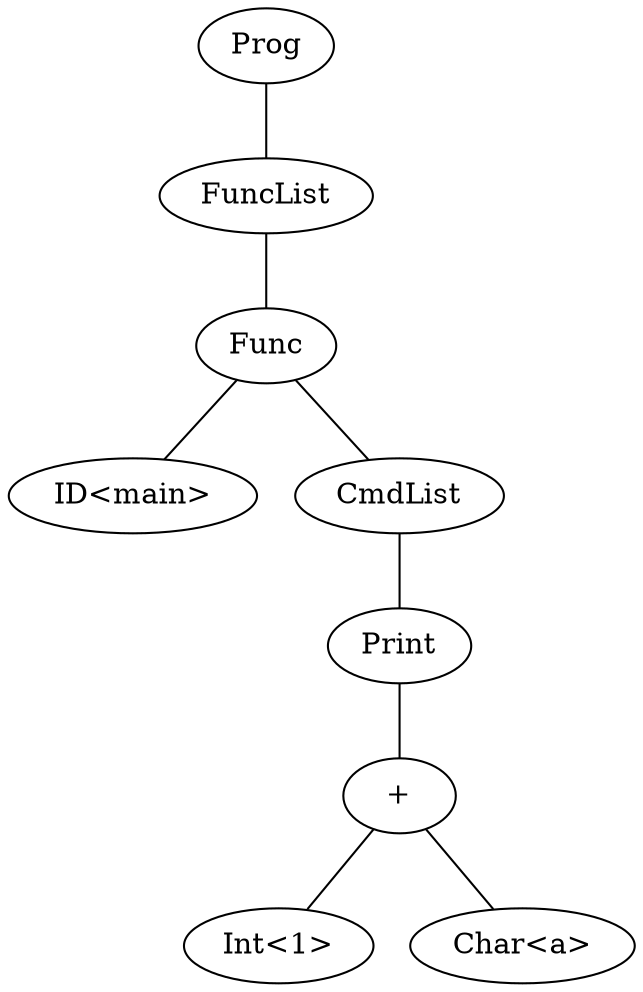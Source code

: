 graph program {
8 [label=Prog]
8--7
7 [label=FuncList]
7--6
6 [label="Func"]
6--5
5 [label="ID<main>"]
6--4
4 [label=CmdList]
4--3
3 [label="Print"]
3--2
2 [label= "+"]
2--0
0 [label="Int<1>"]
2--1
1 [label="Char<a>"]
}
